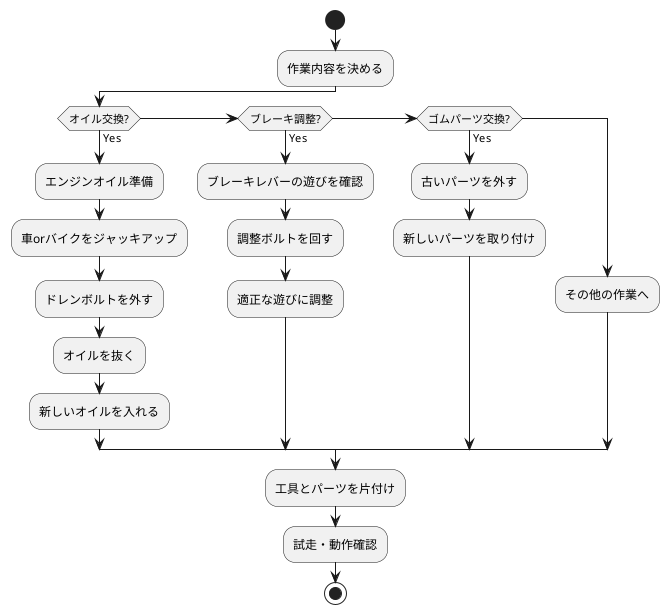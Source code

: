 @startuml
start

:作業内容を決める;
if (オイル交換?) then (Yes)
  :エンジンオイル準備;
  :車orバイクをジャッキアップ;
  :ドレンボルトを外す;
  :オイルを抜く;
  :新しいオイルを入れる;
elseif (ブレーキ調整?) then (Yes)
  :ブレーキレバーの遊びを確認;
  :調整ボルトを回す;
  :適正な遊びに調整;
elseif (ゴムパーツ交換?) then (Yes)
  :古いパーツを外す;
  :新しいパーツを取り付け;
else
  :その他の作業へ;
endif

:工具とパーツを片付け;
:試走・動作確認;
stop
@enduml